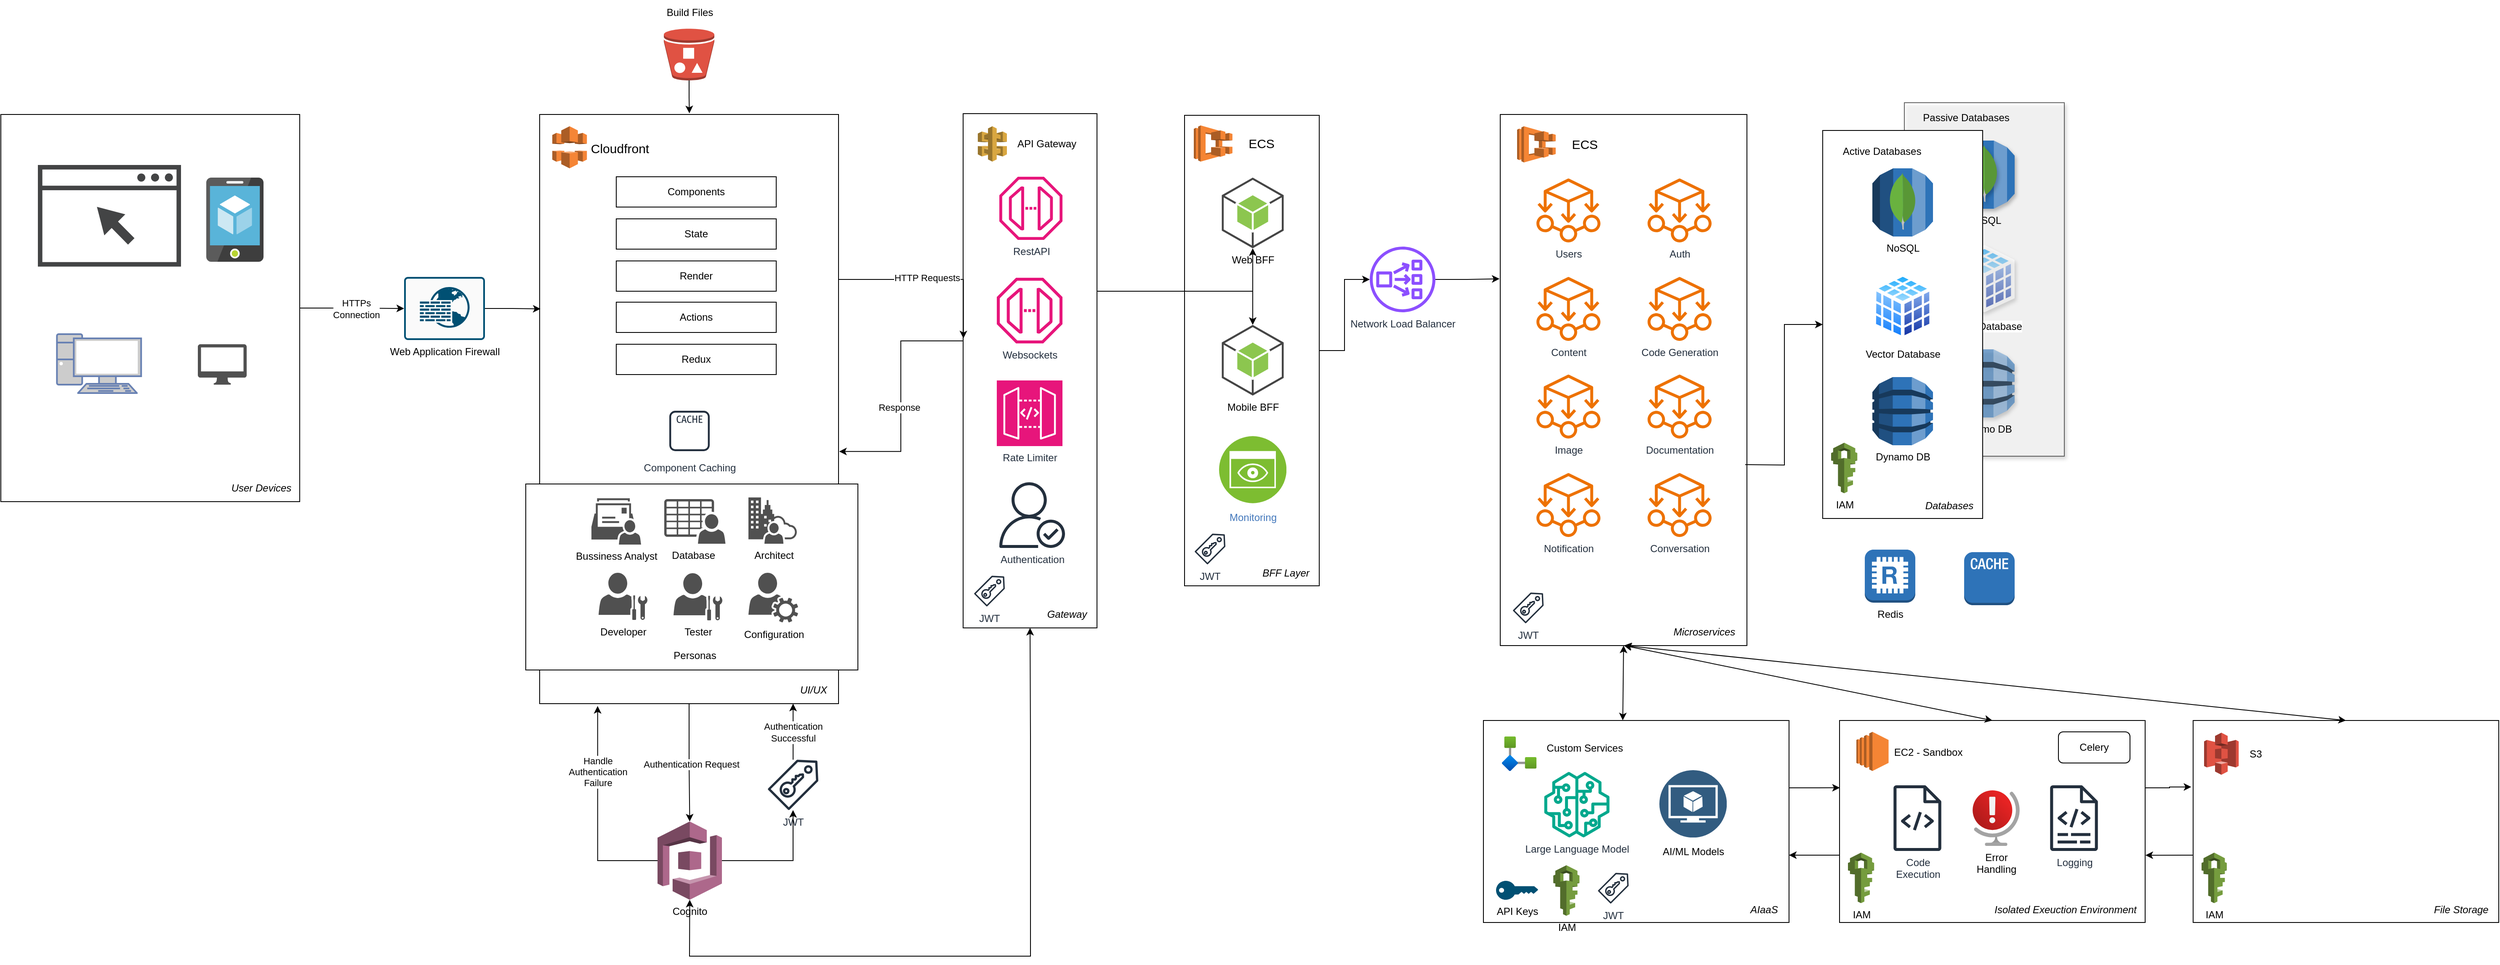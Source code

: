 <mxfile version="24.7.8">
  <diagram name="Page-1" id="gGFVpbLSIsGEdfFBn-lv">
    <mxGraphModel dx="3749" dy="2211" grid="1" gridSize="10" guides="1" tooltips="1" connect="1" arrows="1" fold="1" page="1" pageScale="1" pageWidth="850" pageHeight="1100" math="0" shadow="0">
      <root>
        <mxCell id="0" />
        <mxCell id="1" parent="0" />
        <mxCell id="NHpUfAzNajNmZHurvh5s-98" value="" style="rounded=0;whiteSpace=wrap;html=1;container=0;" vertex="1" parent="1">
          <mxGeometry x="-904" width="355" height="460" as="geometry" />
        </mxCell>
        <mxCell id="p12Jo6eWq1fh49Yvfcqz-137" value="" style="rounded=0;whiteSpace=wrap;html=1;container=0;" parent="1" vertex="1">
          <mxGeometry x="-264" width="355" height="700" as="geometry" />
        </mxCell>
        <mxCell id="NHpUfAzNajNmZHurvh5s-81" value="" style="rounded=0;whiteSpace=wrap;html=1;" vertex="1" parent="1">
          <mxGeometry x="857" y="720" width="363" height="240" as="geometry" />
        </mxCell>
        <mxCell id="NHpUfAzNajNmZHurvh5s-52" value="" style="rounded=0;whiteSpace=wrap;html=1;" vertex="1" parent="1">
          <mxGeometry x="877" width="293" height="631" as="geometry" />
        </mxCell>
        <mxCell id="NHpUfAzNajNmZHurvh5s-73" value="" style="rounded=0;whiteSpace=wrap;html=1;opacity=60;shadow=1;" vertex="1" parent="1">
          <mxGeometry x="1357" y="-14" width="190" height="420" as="geometry" />
        </mxCell>
        <mxCell id="NHpUfAzNajNmZHurvh5s-74" value="Dynamo DB" style="outlineConnect=0;dashed=0;verticalLabelPosition=bottom;verticalAlign=top;align=center;html=1;shape=mxgraph.aws3.dynamo_db;fillColor=#2E73B8;gradientColor=none;opacity=60;shadow=1;" vertex="1" parent="1">
          <mxGeometry x="1416" y="279" width="72" height="81" as="geometry" />
        </mxCell>
        <mxCell id="NHpUfAzNajNmZHurvh5s-75" value="Vector Database" style="image;aspect=fixed;perimeter=ellipsePerimeter;html=1;align=center;shadow=1;dashed=0;spacingTop=3;image=img/lib/active_directory/database_cube.svg;opacity=60;" vertex="1" parent="1">
          <mxGeometry x="1416" y="155" width="72" height="80" as="geometry" />
        </mxCell>
        <mxCell id="NHpUfAzNajNmZHurvh5s-76" value="" style="group;opacity=60;shadow=1;" vertex="1" connectable="0" parent="1">
          <mxGeometry x="1416" y="31" width="72" height="81" as="geometry" />
        </mxCell>
        <mxCell id="NHpUfAzNajNmZHurvh5s-77" value="NoSQL" style="outlineConnect=0;dashed=0;verticalLabelPosition=bottom;verticalAlign=top;align=center;html=1;shape=mxgraph.aws3.rds;fillColor=#2E73B8;gradientColor=none;shadow=1;" vertex="1" parent="NHpUfAzNajNmZHurvh5s-76">
          <mxGeometry width="72" height="81" as="geometry" />
        </mxCell>
        <mxCell id="NHpUfAzNajNmZHurvh5s-78" value="" style="dashed=0;outlineConnect=0;html=1;align=center;labelPosition=center;verticalLabelPosition=bottom;verticalAlign=top;shape=mxgraph.weblogos.mongodb;shadow=1;" vertex="1" parent="NHpUfAzNajNmZHurvh5s-76">
          <mxGeometry x="19.75" y="5" width="32.5" height="68" as="geometry" />
        </mxCell>
        <mxCell id="NHpUfAzNajNmZHurvh5s-45" style="edgeStyle=orthogonalEdgeStyle;rounded=0;orthogonalLoop=1;jettySize=auto;html=1;" edge="1" parent="1" source="8ITqKgIltGuzllzl_BjD-4" target="p12Jo6eWq1fh49Yvfcqz-121">
          <mxGeometry relative="1" as="geometry" />
        </mxCell>
        <mxCell id="8ITqKgIltGuzllzl_BjD-4" value="" style="rounded=0;whiteSpace=wrap;html=1;" parent="1" vertex="1">
          <mxGeometry x="502" y="1" width="160" height="559" as="geometry" />
        </mxCell>
        <mxCell id="8ITqKgIltGuzllzl_BjD-5" value="&lt;font style=&quot;font-size: 12px;&quot;&gt;Web BFF&lt;/font&gt;" style="outlineConnect=0;dashed=0;verticalLabelPosition=bottom;verticalAlign=top;align=center;html=1;shape=mxgraph.aws3.android;fillColor=#8CC64F;gradientColor=none;" parent="1" vertex="1">
          <mxGeometry x="546.25" y="75" width="73.5" height="84" as="geometry" />
        </mxCell>
        <mxCell id="8ITqKgIltGuzllzl_BjD-6" value="&lt;font style=&quot;font-size: 12px;&quot;&gt;Mobile BFF&lt;/font&gt;" style="outlineConnect=0;dashed=0;verticalLabelPosition=bottom;verticalAlign=top;align=center;html=1;shape=mxgraph.aws3.android;fillColor=#8CC64F;gradientColor=none;" parent="1" vertex="1">
          <mxGeometry x="546.25" y="250" width="73.5" height="84" as="geometry" />
        </mxCell>
        <mxCell id="p12Jo6eWq1fh49Yvfcqz-7" value="" style="rounded=0;whiteSpace=wrap;html=1;" parent="1" vertex="1">
          <mxGeometry x="1260" y="19" width="190" height="461" as="geometry" />
        </mxCell>
        <mxCell id="p12Jo6eWq1fh49Yvfcqz-121" value="&lt;font style=&quot;font-size: 12px;&quot;&gt;Network Load Balancer&lt;/font&gt;" style="sketch=0;outlineConnect=0;fontColor=#232F3E;gradientColor=none;fillColor=#8C4FFF;strokeColor=none;dashed=0;verticalLabelPosition=bottom;verticalAlign=top;align=center;html=1;fontSize=12;fontStyle=0;aspect=fixed;pointerEvents=1;shape=mxgraph.aws4.network_load_balancer;" parent="1" vertex="1">
          <mxGeometry x="722" y="157" width="78" height="78" as="geometry" />
        </mxCell>
        <mxCell id="p12Jo6eWq1fh49Yvfcqz-115" value="" style="rounded=0;whiteSpace=wrap;html=1;container=0;" parent="1" vertex="1">
          <mxGeometry x="239" y="-1" width="159" height="611" as="geometry" />
        </mxCell>
        <mxCell id="p12Jo6eWq1fh49Yvfcqz-117" value="&lt;font style=&quot;font-size: 12px;&quot;&gt;RestAPI&lt;/font&gt;" style="sketch=0;outlineConnect=0;fontColor=#232F3E;gradientColor=none;fillColor=#E7157B;strokeColor=none;dashed=0;verticalLabelPosition=bottom;verticalAlign=top;align=center;html=1;fontSize=12;fontStyle=0;aspect=fixed;pointerEvents=1;shape=mxgraph.aws4.endpoint;container=0;" parent="1" vertex="1">
          <mxGeometry x="282" y="74" width="75" height="75" as="geometry" />
        </mxCell>
        <mxCell id="p12Jo6eWq1fh49Yvfcqz-118" value="&lt;font style=&quot;font-size: 12px;&quot;&gt;Websockets&lt;/font&gt;" style="sketch=0;outlineConnect=0;fontColor=#232F3E;gradientColor=none;fillColor=#E7157B;strokeColor=none;dashed=0;verticalLabelPosition=bottom;verticalAlign=top;align=center;html=1;fontSize=12;fontStyle=0;aspect=fixed;pointerEvents=1;shape=mxgraph.aws4.endpoint;container=0;" parent="1" vertex="1">
          <mxGeometry x="279" y="194" width="78" height="78" as="geometry" />
        </mxCell>
        <mxCell id="p12Jo6eWq1fh49Yvfcqz-140" value="&lt;font style=&quot;font-size: 12px;&quot;&gt;Authentication&lt;/font&gt;" style="sketch=0;outlineConnect=0;fontColor=#232F3E;gradientColor=none;fillColor=#232F3D;strokeColor=none;dashed=0;verticalLabelPosition=bottom;verticalAlign=top;align=center;html=1;fontSize=12;fontStyle=0;aspect=fixed;pointerEvents=1;shape=mxgraph.aws4.authenticated_user;" parent="1" vertex="1">
          <mxGeometry x="282" y="437" width="78" height="78" as="geometry" />
        </mxCell>
        <mxCell id="p12Jo6eWq1fh49Yvfcqz-143" style="edgeStyle=orthogonalEdgeStyle;rounded=0;orthogonalLoop=1;jettySize=auto;html=1;entryX=0;entryY=0.5;entryDx=0;entryDy=0;" parent="1" target="p12Jo6eWq1fh49Yvfcqz-7" edge="1">
          <mxGeometry relative="1" as="geometry">
            <mxPoint x="1168" y="416" as="sourcePoint" />
          </mxGeometry>
        </mxCell>
        <mxCell id="p12Jo6eWq1fh49Yvfcqz-148" value="&lt;font style=&quot;font-size: 12px;&quot;&gt;JWT&lt;/font&gt;" style="sketch=0;outlineConnect=0;fontColor=#232F3E;gradientColor=none;fillColor=#232F3D;strokeColor=none;dashed=0;verticalLabelPosition=bottom;verticalAlign=top;align=center;html=1;fontSize=12;fontStyle=0;aspect=fixed;pointerEvents=1;shape=mxgraph.aws4.saml_token;" parent="1" vertex="1">
          <mxGeometry x="7" y="766.5" width="60" height="60" as="geometry" />
        </mxCell>
        <mxCell id="p12Jo6eWq1fh49Yvfcqz-149" value="&lt;font style=&quot;font-size: 12px;&quot;&gt;Redis&lt;/font&gt;" style="outlineConnect=0;dashed=0;verticalLabelPosition=bottom;verticalAlign=top;align=center;html=1;shape=mxgraph.aws3.redis;fillColor=#2E73B8;gradientColor=none;" parent="1" vertex="1">
          <mxGeometry x="1310" y="517" width="60" height="63" as="geometry" />
        </mxCell>
        <mxCell id="NHpUfAzNajNmZHurvh5s-5" style="edgeStyle=orthogonalEdgeStyle;rounded=0;orthogonalLoop=1;jettySize=auto;html=1;" edge="1" parent="1" source="NHpUfAzNajNmZHurvh5s-2" target="p12Jo6eWq1fh49Yvfcqz-148">
          <mxGeometry relative="1" as="geometry" />
        </mxCell>
        <mxCell id="NHpUfAzNajNmZHurvh5s-2" value="&lt;font style=&quot;font-size: 12px;&quot;&gt;Cognito&lt;/font&gt;" style="outlineConnect=0;dashed=0;verticalLabelPosition=bottom;verticalAlign=top;align=center;html=1;shape=mxgraph.aws3.cognito;fillColor=#AD688B;gradientColor=none;" vertex="1" parent="1">
          <mxGeometry x="-124" y="840" width="76.5" height="93" as="geometry" />
        </mxCell>
        <mxCell id="NHpUfAzNajNmZHurvh5s-3" style="edgeStyle=orthogonalEdgeStyle;rounded=0;orthogonalLoop=1;jettySize=auto;html=1;" edge="1" parent="1" source="p12Jo6eWq1fh49Yvfcqz-137" target="NHpUfAzNajNmZHurvh5s-2">
          <mxGeometry relative="1" as="geometry" />
        </mxCell>
        <mxCell id="NHpUfAzNajNmZHurvh5s-4" value="Authentication Request" style="edgeLabel;html=1;align=center;verticalAlign=middle;resizable=0;points=[];" vertex="1" connectable="0" parent="NHpUfAzNajNmZHurvh5s-3">
          <mxGeometry x="0.021" y="1" relative="1" as="geometry">
            <mxPoint as="offset" />
          </mxGeometry>
        </mxCell>
        <mxCell id="NHpUfAzNajNmZHurvh5s-6" style="edgeStyle=orthogonalEdgeStyle;rounded=0;orthogonalLoop=1;jettySize=auto;html=1;entryX=0.848;entryY=1;entryDx=0;entryDy=0;entryPerimeter=0;" edge="1" parent="1" source="p12Jo6eWq1fh49Yvfcqz-148" target="p12Jo6eWq1fh49Yvfcqz-137">
          <mxGeometry relative="1" as="geometry" />
        </mxCell>
        <mxCell id="NHpUfAzNajNmZHurvh5s-13" value="Authentication&lt;div&gt;Successful&lt;/div&gt;" style="edgeLabel;html=1;align=center;verticalAlign=middle;resizable=0;points=[];" vertex="1" connectable="0" parent="NHpUfAzNajNmZHurvh5s-6">
          <mxGeometry x="0.15" relative="1" as="geometry">
            <mxPoint y="6" as="offset" />
          </mxGeometry>
        </mxCell>
        <mxCell id="NHpUfAzNajNmZHurvh5s-9" style="edgeStyle=orthogonalEdgeStyle;rounded=0;orthogonalLoop=1;jettySize=auto;html=1;entryX=0.194;entryY=1.004;entryDx=0;entryDy=0;entryPerimeter=0;exitX=0;exitY=0.5;exitDx=0;exitDy=0;exitPerimeter=0;" edge="1" parent="1" source="NHpUfAzNajNmZHurvh5s-2" target="p12Jo6eWq1fh49Yvfcqz-137">
          <mxGeometry relative="1" as="geometry" />
        </mxCell>
        <mxCell id="NHpUfAzNajNmZHurvh5s-11" value="Handle&lt;div&gt;Authentication&lt;/div&gt;&lt;div&gt;Failure&lt;/div&gt;" style="edgeLabel;html=1;align=center;verticalAlign=middle;resizable=0;points=[];" vertex="1" connectable="0" parent="NHpUfAzNajNmZHurvh5s-9">
          <mxGeometry x="0.39" relative="1" as="geometry">
            <mxPoint as="offset" />
          </mxGeometry>
        </mxCell>
        <mxCell id="NHpUfAzNajNmZHurvh5s-15" value="" style="outlineConnect=0;dashed=0;verticalLabelPosition=bottom;verticalAlign=top;align=center;html=1;shape=mxgraph.aws3.api_gateway;fillColor=#D9A741;gradientColor=none;" vertex="1" parent="1">
          <mxGeometry x="256.45" y="14" width="34.55" height="42" as="geometry" />
        </mxCell>
        <mxCell id="NHpUfAzNajNmZHurvh5s-16" value="&lt;font style=&quot;font-size: 12px;&quot;&gt;API Gateway&lt;/font&gt;" style="text;html=1;align=center;verticalAlign=middle;resizable=0;points=[];autosize=1;strokeColor=none;fillColor=none;" vertex="1" parent="1">
          <mxGeometry x="293" y="20" width="90" height="30" as="geometry" />
        </mxCell>
        <mxCell id="NHpUfAzNajNmZHurvh5s-18" value="&lt;font style=&quot;font-size: 15px;&quot;&gt;Cloudfront&lt;/font&gt;" style="text;html=1;align=center;verticalAlign=middle;resizable=0;points=[];autosize=1;strokeColor=none;fillColor=none;container=0;" vertex="1" parent="1">
          <mxGeometry x="-214" y="25" width="90" height="30" as="geometry" />
        </mxCell>
        <mxCell id="NHpUfAzNajNmZHurvh5s-28" value="" style="endArrow=classic;startArrow=classic;html=1;rounded=0;entryX=0.5;entryY=1;entryDx=0;entryDy=0;exitX=0.5;exitY=1;exitDx=0;exitDy=0;exitPerimeter=0;" edge="1" parent="1" source="NHpUfAzNajNmZHurvh5s-2" target="p12Jo6eWq1fh49Yvfcqz-115">
          <mxGeometry width="50" height="50" relative="1" as="geometry">
            <mxPoint x="290" y="630" as="sourcePoint" />
            <mxPoint x="340" y="580" as="targetPoint" />
            <Array as="points">
              <mxPoint x="-86" y="1000" />
              <mxPoint x="150" y="1000" />
              <mxPoint x="319" y="1000" />
              <mxPoint x="319" y="740" />
            </Array>
          </mxGeometry>
        </mxCell>
        <mxCell id="NHpUfAzNajNmZHurvh5s-29" value="" style="outlineConnect=0;dashed=0;verticalLabelPosition=bottom;verticalAlign=top;align=center;html=1;shape=mxgraph.aws3.ecs;fillColor=#F58534;gradientColor=none;" vertex="1" parent="1">
          <mxGeometry x="513" y="13" width="45.87" height="43" as="geometry" />
        </mxCell>
        <mxCell id="NHpUfAzNajNmZHurvh5s-30" value="&lt;font style=&quot;font-size: 15px;&quot;&gt;ECS&lt;/font&gt;" style="text;html=1;align=center;verticalAlign=middle;resizable=0;points=[];autosize=1;strokeColor=none;fillColor=none;" vertex="1" parent="1">
          <mxGeometry x="568" y="19" width="50" height="30" as="geometry" />
        </mxCell>
        <mxCell id="NHpUfAzNajNmZHurvh5s-31" value="" style="outlineConnect=0;dashed=0;verticalLabelPosition=bottom;verticalAlign=top;align=center;html=1;shape=mxgraph.aws3.ecs;fillColor=#F58534;gradientColor=none;" vertex="1" parent="1">
          <mxGeometry x="897" y="14" width="45.87" height="43" as="geometry" />
        </mxCell>
        <mxCell id="NHpUfAzNajNmZHurvh5s-32" value="&lt;font style=&quot;font-size: 15px;&quot;&gt;ECS&lt;/font&gt;" style="text;html=1;align=center;verticalAlign=middle;resizable=0;points=[];autosize=1;strokeColor=none;fillColor=none;" vertex="1" parent="1">
          <mxGeometry x="952" y="20" width="50" height="30" as="geometry" />
        </mxCell>
        <mxCell id="NHpUfAzNajNmZHurvh5s-34" style="edgeStyle=orthogonalEdgeStyle;rounded=0;orthogonalLoop=1;jettySize=auto;html=1;entryX=0.002;entryY=0.437;entryDx=0;entryDy=0;entryPerimeter=0;" edge="1" parent="1" source="p12Jo6eWq1fh49Yvfcqz-137" target="p12Jo6eWq1fh49Yvfcqz-115">
          <mxGeometry relative="1" as="geometry">
            <Array as="points">
              <mxPoint x="160" y="196" />
              <mxPoint x="160" y="196" />
            </Array>
          </mxGeometry>
        </mxCell>
        <mxCell id="NHpUfAzNajNmZHurvh5s-35" value="HTTP Requests" style="edgeLabel;html=1;align=center;verticalAlign=middle;resizable=0;points=[];" vertex="1" connectable="0" parent="NHpUfAzNajNmZHurvh5s-34">
          <mxGeometry x="-0.041" y="2" relative="1" as="geometry">
            <mxPoint as="offset" />
          </mxGeometry>
        </mxCell>
        <mxCell id="NHpUfAzNajNmZHurvh5s-37" style="edgeStyle=orthogonalEdgeStyle;rounded=0;orthogonalLoop=1;jettySize=auto;html=1;entryX=1.002;entryY=0.572;entryDx=0;entryDy=0;entryPerimeter=0;" edge="1" parent="1" source="p12Jo6eWq1fh49Yvfcqz-115" target="p12Jo6eWq1fh49Yvfcqz-137">
          <mxGeometry relative="1" as="geometry">
            <Array as="points">
              <mxPoint x="165" y="269" />
            </Array>
          </mxGeometry>
        </mxCell>
        <mxCell id="NHpUfAzNajNmZHurvh5s-38" value="Response" style="edgeLabel;html=1;align=center;verticalAlign=middle;resizable=0;points=[];" vertex="1" connectable="0" parent="NHpUfAzNajNmZHurvh5s-37">
          <mxGeometry x="0.099" y="-2" relative="1" as="geometry">
            <mxPoint as="offset" />
          </mxGeometry>
        </mxCell>
        <mxCell id="NHpUfAzNajNmZHurvh5s-40" style="edgeStyle=orthogonalEdgeStyle;rounded=0;orthogonalLoop=1;jettySize=auto;html=1;entryX=0.5;entryY=1;entryDx=0;entryDy=0;entryPerimeter=0;" edge="1" parent="1" source="p12Jo6eWq1fh49Yvfcqz-115" target="8ITqKgIltGuzllzl_BjD-5">
          <mxGeometry relative="1" as="geometry">
            <Array as="points">
              <mxPoint x="583" y="210" />
            </Array>
          </mxGeometry>
        </mxCell>
        <mxCell id="NHpUfAzNajNmZHurvh5s-41" style="edgeStyle=orthogonalEdgeStyle;rounded=0;orthogonalLoop=1;jettySize=auto;html=1;entryX=0.5;entryY=0;entryDx=0;entryDy=0;entryPerimeter=0;" edge="1" parent="1" source="p12Jo6eWq1fh49Yvfcqz-115" target="8ITqKgIltGuzllzl_BjD-6">
          <mxGeometry relative="1" as="geometry">
            <Array as="points">
              <mxPoint x="583" y="210" />
            </Array>
          </mxGeometry>
        </mxCell>
        <mxCell id="NHpUfAzNajNmZHurvh5s-44" style="edgeStyle=orthogonalEdgeStyle;rounded=0;orthogonalLoop=1;jettySize=auto;html=1;entryX=-0.003;entryY=0.234;entryDx=0;entryDy=0;entryPerimeter=0;" edge="1" parent="1" source="p12Jo6eWq1fh49Yvfcqz-121">
          <mxGeometry relative="1" as="geometry">
            <mxPoint x="876.127" y="195.22" as="targetPoint" />
          </mxGeometry>
        </mxCell>
        <mxCell id="NHpUfAzNajNmZHurvh5s-46" value="&lt;font style=&quot;font-size: 12px;&quot;&gt;JWT&lt;/font&gt;" style="sketch=0;outlineConnect=0;fontColor=#232F3E;gradientColor=none;fillColor=#232F3D;strokeColor=none;dashed=0;verticalLabelPosition=bottom;verticalAlign=top;align=center;html=1;fontSize=12;fontStyle=0;aspect=fixed;pointerEvents=1;shape=mxgraph.aws4.saml_token;" vertex="1" parent="1">
          <mxGeometry x="514" y="498" width="36.5" height="36.5" as="geometry" />
        </mxCell>
        <mxCell id="NHpUfAzNajNmZHurvh5s-47" value="&lt;font style=&quot;font-size: 12px;&quot;&gt;JWT&lt;/font&gt;" style="sketch=0;outlineConnect=0;fontColor=#232F3E;gradientColor=none;fillColor=#232F3D;strokeColor=none;dashed=0;verticalLabelPosition=bottom;verticalAlign=top;align=center;html=1;fontSize=12;fontStyle=0;aspect=fixed;pointerEvents=1;shape=mxgraph.aws4.saml_token;" vertex="1" parent="1">
          <mxGeometry x="892" y="568" width="36.5" height="36.5" as="geometry" />
        </mxCell>
        <mxCell id="NHpUfAzNajNmZHurvh5s-57" value="Dynamo DB" style="outlineConnect=0;dashed=0;verticalLabelPosition=bottom;verticalAlign=top;align=center;html=1;shape=mxgraph.aws3.dynamo_db;fillColor=#2E73B8;gradientColor=none;" vertex="1" parent="1">
          <mxGeometry x="1319" y="312" width="72" height="81" as="geometry" />
        </mxCell>
        <mxCell id="NHpUfAzNajNmZHurvh5s-59" value="Vector Database" style="image;aspect=fixed;perimeter=ellipsePerimeter;html=1;align=center;shadow=0;dashed=0;spacingTop=3;image=img/lib/active_directory/database_cube.svg;" vertex="1" parent="1">
          <mxGeometry x="1319" y="188" width="72" height="80" as="geometry" />
        </mxCell>
        <mxCell id="NHpUfAzNajNmZHurvh5s-64" value="" style="group" vertex="1" connectable="0" parent="1">
          <mxGeometry x="1319" y="64" width="72" height="81" as="geometry" />
        </mxCell>
        <mxCell id="NHpUfAzNajNmZHurvh5s-55" value="NoSQL" style="outlineConnect=0;dashed=0;verticalLabelPosition=bottom;verticalAlign=top;align=center;html=1;shape=mxgraph.aws3.rds;fillColor=#2E73B8;gradientColor=none;" vertex="1" parent="NHpUfAzNajNmZHurvh5s-64">
          <mxGeometry width="72" height="81" as="geometry" />
        </mxCell>
        <mxCell id="NHpUfAzNajNmZHurvh5s-63" value="" style="dashed=0;outlineConnect=0;html=1;align=center;labelPosition=center;verticalLabelPosition=bottom;verticalAlign=top;shape=mxgraph.weblogos.mongodb" vertex="1" parent="NHpUfAzNajNmZHurvh5s-64">
          <mxGeometry x="19.75" y="5" width="32.5" height="68" as="geometry" />
        </mxCell>
        <mxCell id="NHpUfAzNajNmZHurvh5s-79" value="Active Databases" style="text;html=1;align=center;verticalAlign=middle;resizable=0;points=[];autosize=1;strokeColor=none;fillColor=none;" vertex="1" parent="1">
          <mxGeometry x="1270" y="29" width="120" height="30" as="geometry" />
        </mxCell>
        <mxCell id="NHpUfAzNajNmZHurvh5s-80" value="Passive Databases" style="text;html=1;align=center;verticalAlign=middle;resizable=0;points=[];autosize=1;strokeColor=none;fillColor=none;" vertex="1" parent="1">
          <mxGeometry x="1365" y="-11" width="130" height="30" as="geometry" />
        </mxCell>
        <mxCell id="p12Jo6eWq1fh49Yvfcqz-145" value="&lt;font style=&quot;font-size: 12px;&quot;&gt;Large Language Model&lt;/font&gt;" style="sketch=0;outlineConnect=0;fontColor=#232F3E;gradientColor=none;fillColor=#01A88D;strokeColor=none;dashed=0;verticalLabelPosition=bottom;verticalAlign=top;align=center;html=1;fontSize=12;fontStyle=0;aspect=fixed;pointerEvents=1;shape=mxgraph.aws4.sagemaker_model;" parent="1" vertex="1">
          <mxGeometry x="929" y="781" width="78" height="78" as="geometry" />
        </mxCell>
        <mxCell id="p12Jo6eWq1fh49Yvfcqz-86" value="&lt;font style=&quot;font-size: 12px;&quot;&gt;Users&lt;/font&gt;" style="sketch=0;outlineConnect=0;fontColor=#232F3E;gradientColor=none;fillColor=#ED7100;strokeColor=none;dashed=0;verticalLabelPosition=bottom;verticalAlign=top;align=center;html=1;fontSize=12;fontStyle=0;aspect=fixed;pointerEvents=1;shape=mxgraph.aws4.ec2_aws_microservice_extractor_for_net;flipH=1;" parent="1" vertex="1">
          <mxGeometry x="920" y="76" width="76" height="76" as="geometry" />
        </mxCell>
        <mxCell id="p12Jo6eWq1fh49Yvfcqz-88" value="&lt;font style=&quot;font-size: 12px;&quot;&gt;Auth&lt;/font&gt;" style="sketch=0;outlineConnect=0;fontColor=#232F3E;gradientColor=none;fillColor=#ED7100;strokeColor=none;dashed=0;verticalLabelPosition=bottom;verticalAlign=top;align=center;html=1;fontSize=12;fontStyle=0;aspect=fixed;pointerEvents=1;shape=mxgraph.aws4.ec2_aws_microservice_extractor_for_net;flipH=1;" parent="1" vertex="1">
          <mxGeometry x="1052" y="76" width="76" height="76" as="geometry" />
        </mxCell>
        <mxCell id="p12Jo6eWq1fh49Yvfcqz-92" value="&lt;font style=&quot;font-size: 12px;&quot;&gt;Content&lt;/font&gt;" style="sketch=0;outlineConnect=0;fontColor=#232F3E;gradientColor=none;fillColor=#ED7100;strokeColor=none;dashed=0;verticalLabelPosition=bottom;verticalAlign=top;align=center;html=1;fontSize=12;fontStyle=0;aspect=fixed;pointerEvents=1;shape=mxgraph.aws4.ec2_aws_microservice_extractor_for_net;flipH=1;" parent="1" vertex="1">
          <mxGeometry x="920" y="193" width="76" height="76" as="geometry" />
        </mxCell>
        <mxCell id="p12Jo6eWq1fh49Yvfcqz-94" value="&lt;font style=&quot;font-size: 12px;&quot;&gt;Code Generation&lt;/font&gt;" style="sketch=0;outlineConnect=0;fontColor=#232F3E;gradientColor=none;fillColor=#ED7100;strokeColor=none;dashed=0;verticalLabelPosition=bottom;verticalAlign=top;align=center;html=1;fontSize=12;fontStyle=0;aspect=fixed;pointerEvents=1;shape=mxgraph.aws4.ec2_aws_microservice_extractor_for_net;flipH=1;" parent="1" vertex="1">
          <mxGeometry x="1052" y="193" width="76" height="76" as="geometry" />
        </mxCell>
        <mxCell id="p12Jo6eWq1fh49Yvfcqz-98" value="&lt;font style=&quot;font-size: 12px;&quot;&gt;Documentation&lt;/font&gt;" style="sketch=0;outlineConnect=0;fontColor=#232F3E;gradientColor=none;fillColor=#ED7100;strokeColor=none;dashed=0;verticalLabelPosition=bottom;verticalAlign=top;align=center;html=1;fontSize=12;fontStyle=0;aspect=fixed;pointerEvents=1;shape=mxgraph.aws4.ec2_aws_microservice_extractor_for_net;flipH=1;" parent="1" vertex="1">
          <mxGeometry x="1052" y="309" width="76" height="76" as="geometry" />
        </mxCell>
        <mxCell id="p12Jo6eWq1fh49Yvfcqz-96" value="&lt;font style=&quot;font-size: 12px;&quot;&gt;Image&lt;/font&gt;" style="sketch=0;outlineConnect=0;fontColor=#232F3E;gradientColor=none;fillColor=#ED7100;strokeColor=none;dashed=0;verticalLabelPosition=bottom;verticalAlign=top;align=center;html=1;fontSize=12;fontStyle=0;aspect=fixed;pointerEvents=1;shape=mxgraph.aws4.ec2_aws_microservice_extractor_for_net;flipH=1;" parent="1" vertex="1">
          <mxGeometry x="920" y="309" width="76" height="76" as="geometry" />
        </mxCell>
        <mxCell id="p12Jo6eWq1fh49Yvfcqz-106" value="&lt;font style=&quot;font-size: 12px;&quot;&gt;Notification&lt;/font&gt;" style="sketch=0;outlineConnect=0;fontColor=#232F3E;gradientColor=none;fillColor=#ED7100;strokeColor=none;dashed=0;verticalLabelPosition=bottom;verticalAlign=top;align=center;html=1;fontSize=12;fontStyle=0;aspect=fixed;pointerEvents=1;shape=mxgraph.aws4.ec2_aws_microservice_extractor_for_net;flipH=1;" parent="1" vertex="1">
          <mxGeometry x="920" y="426" width="76" height="76" as="geometry" />
        </mxCell>
        <mxCell id="p12Jo6eWq1fh49Yvfcqz-102" value="&lt;font style=&quot;font-size: 12px;&quot;&gt;Conversation&lt;/font&gt;" style="sketch=0;outlineConnect=0;fontColor=#232F3E;gradientColor=none;fillColor=#ED7100;strokeColor=none;dashed=0;verticalLabelPosition=bottom;verticalAlign=top;align=center;html=1;fontSize=12;fontStyle=0;aspect=fixed;pointerEvents=1;shape=mxgraph.aws4.ec2_aws_microservice_extractor_for_net;flipH=1;" parent="1" vertex="1">
          <mxGeometry x="1052" y="426" width="76" height="76" as="geometry" />
        </mxCell>
        <mxCell id="NHpUfAzNajNmZHurvh5s-83" value="&lt;font color=&quot;#000000&quot;&gt;AI/ML Models&lt;/font&gt;" style="image;aspect=fixed;perimeter=ellipsePerimeter;html=1;align=center;shadow=0;dashed=0;fontColor=#4277BB;labelBackgroundColor=default;fontSize=12;spacingTop=3;image=img/lib/ibm/data/model.svg;" vertex="1" parent="1">
          <mxGeometry x="1066" y="779" width="80" height="80" as="geometry" />
        </mxCell>
        <mxCell id="NHpUfAzNajNmZHurvh5s-84" value="" style="image;aspect=fixed;html=1;points=[];align=center;fontSize=12;image=img/lib/azure2/integration/Logic_Apps_Custom_Connector.svg;" vertex="1" parent="1">
          <mxGeometry x="879" y="739" width="41" height="41" as="geometry" />
        </mxCell>
        <mxCell id="NHpUfAzNajNmZHurvh5s-85" value="Custom Services" style="text;html=1;align=center;verticalAlign=middle;resizable=0;points=[];autosize=1;strokeColor=none;fillColor=none;" vertex="1" parent="1">
          <mxGeometry x="922" y="738" width="110" height="30" as="geometry" />
        </mxCell>
        <mxCell id="NHpUfAzNajNmZHurvh5s-88" value="" style="endArrow=classic;startArrow=classic;html=1;rounded=0;entryX=0.5;entryY=1;entryDx=0;entryDy=0;exitX=0.456;exitY=-0.001;exitDx=0;exitDy=0;exitPerimeter=0;" edge="1" parent="1" source="NHpUfAzNajNmZHurvh5s-81" target="NHpUfAzNajNmZHurvh5s-52">
          <mxGeometry width="50" height="50" relative="1" as="geometry">
            <mxPoint x="990" y="750" as="sourcePoint" />
            <mxPoint x="1040" y="700" as="targetPoint" />
          </mxGeometry>
        </mxCell>
        <mxCell id="8ITqKgIltGuzllzl_BjD-3" value="" style="image;sketch=0;aspect=fixed;html=1;points=[];align=center;fontSize=12;image=img/lib/mscae/App_Service_Mobile_App.svg;container=0;" parent="1" vertex="1">
          <mxGeometry x="-660" y="75" width="68" height="100" as="geometry" />
        </mxCell>
        <mxCell id="p12Jo6eWq1fh49Yvfcqz-129" value="" style="shape=image;html=1;verticalAlign=top;verticalLabelPosition=bottom;labelBackgroundColor=#ffffff;imageAspect=0;aspect=fixed;image=https://cdn1.iconfinder.com/data/icons/unicons-line-vol-5/24/react-128.png;container=0;" parent="1" vertex="1">
          <mxGeometry x="-243" y="151" width="59" height="59" as="geometry" />
        </mxCell>
        <mxCell id="p12Jo6eWq1fh49Yvfcqz-130" value="Components" style="rounded=0;whiteSpace=wrap;html=1;container=0;" parent="1" vertex="1">
          <mxGeometry x="-173" y="74" width="190" height="36" as="geometry" />
        </mxCell>
        <mxCell id="p12Jo6eWq1fh49Yvfcqz-131" value="State" style="rounded=0;whiteSpace=wrap;html=1;container=0;" parent="1" vertex="1">
          <mxGeometry x="-173" y="124" width="190" height="36" as="geometry" />
        </mxCell>
        <mxCell id="p12Jo6eWq1fh49Yvfcqz-132" value="Render" style="rounded=0;whiteSpace=wrap;html=1;container=0;" parent="1" vertex="1">
          <mxGeometry x="-173" y="174" width="190" height="36" as="geometry" />
        </mxCell>
        <mxCell id="p12Jo6eWq1fh49Yvfcqz-133" value="Actions" style="rounded=0;whiteSpace=wrap;html=1;container=0;" parent="1" vertex="1">
          <mxGeometry x="-173" y="223" width="190" height="36" as="geometry" />
        </mxCell>
        <mxCell id="p12Jo6eWq1fh49Yvfcqz-134" value="Redux" style="rounded=0;whiteSpace=wrap;html=1;container=0;" parent="1" vertex="1">
          <mxGeometry x="-173" y="273" width="190" height="36" as="geometry" />
        </mxCell>
        <mxCell id="NHpUfAzNajNmZHurvh5s-17" value="" style="outlineConnect=0;dashed=0;verticalLabelPosition=bottom;verticalAlign=top;align=center;html=1;shape=mxgraph.aws3.cloudfront;fillColor=#F58536;gradientColor=none;container=0;" vertex="1" parent="1">
          <mxGeometry x="-249" y="14" width="41.13" height="50" as="geometry" />
        </mxCell>
        <mxCell id="jDRazWFaXFvEp9EL-_du-8" value="" style="sketch=0;pointerEvents=1;shadow=0;dashed=0;html=1;strokeColor=none;fillColor=#434445;aspect=fixed;labelPosition=center;verticalLabelPosition=bottom;verticalAlign=top;align=center;outlineConnect=0;shape=mxgraph.vvd.web_browser;container=0;" parent="1" vertex="1">
          <mxGeometry x="-860" y="60" width="170" height="120.701" as="geometry" />
        </mxCell>
        <mxCell id="jDRazWFaXFvEp9EL-_du-9" value="" style="shape=image;verticalLabelPosition=bottom;labelBackgroundColor=default;verticalAlign=top;aspect=fixed;imageAspect=0;image=https://upload.wikimedia.org/wikipedia/commons/thumb/e/e1/Google_Chrome_icon_%28February_2022%29.svg/1200px-Google_Chrome_icon_%28February_2022%29.svg.png;container=0;" parent="1" vertex="1">
          <mxGeometry x="-837.369" y="108.75" width="37.719" height="37.719" as="geometry" />
        </mxCell>
        <mxCell id="NHpUfAzNajNmZHurvh5s-91" value="Web Application Firewall" style="sketch=0;points=[[0.015,0.015,0],[0.985,0.015,0],[0.985,0.985,0],[0.015,0.985,0],[0.25,0,0],[0.5,0,0],[0.75,0,0],[1,0.25,0],[1,0.5,0],[1,0.75,0],[0.75,1,0],[0.5,1,0],[0.25,1,0],[0,0.75,0],[0,0.5,0],[0,0.25,0]];verticalLabelPosition=bottom;html=1;verticalAlign=top;aspect=fixed;align=center;pointerEvents=1;shape=mxgraph.cisco19.rect;prIcon=web_application_firewall;fillColor=#FAFAFA;strokeColor=#005073;" vertex="1" parent="1">
          <mxGeometry x="-425" y="193" width="96" height="75" as="geometry" />
        </mxCell>
        <mxCell id="NHpUfAzNajNmZHurvh5s-96" style="edgeStyle=orthogonalEdgeStyle;rounded=0;orthogonalLoop=1;jettySize=auto;html=1;entryX=0.501;entryY=-0.002;entryDx=0;entryDy=0;entryPerimeter=0;" edge="1" parent="1" source="NHpUfAzNajNmZHurvh5s-92" target="p12Jo6eWq1fh49Yvfcqz-137">
          <mxGeometry relative="1" as="geometry" />
        </mxCell>
        <mxCell id="NHpUfAzNajNmZHurvh5s-97" value="Component Caching" style="sketch=0;outlineConnect=0;fontColor=#232F3E;gradientColor=none;strokeColor=#232F3E;fillColor=#ffffff;dashed=0;verticalLabelPosition=bottom;verticalAlign=top;align=center;html=1;fontSize=12;fontStyle=0;aspect=fixed;shape=mxgraph.aws4.resourceIcon;resIcon=mxgraph.aws4.cache_node;" vertex="1" parent="1">
          <mxGeometry x="-116" y="346" width="60" height="60" as="geometry" />
        </mxCell>
        <mxCell id="NHpUfAzNajNmZHurvh5s-99" value="" style="fontColor=#0066CC;verticalAlign=top;verticalLabelPosition=bottom;labelPosition=center;align=center;html=1;outlineConnect=0;fillColor=#CCCCCC;strokeColor=#6881B3;gradientColor=none;gradientDirection=north;strokeWidth=2;shape=mxgraph.networks.pc;" vertex="1" parent="1">
          <mxGeometry x="-837.37" y="261" width="100" height="70" as="geometry" />
        </mxCell>
        <mxCell id="NHpUfAzNajNmZHurvh5s-101" value="" style="sketch=0;pointerEvents=1;shadow=0;dashed=0;html=1;strokeColor=none;fillColor=#505050;labelPosition=center;verticalLabelPosition=bottom;verticalAlign=top;outlineConnect=0;align=center;shape=mxgraph.office.devices.mac_client;" vertex="1" parent="1">
          <mxGeometry x="-670" y="273" width="58" height="48" as="geometry" />
        </mxCell>
        <mxCell id="NHpUfAzNajNmZHurvh5s-104" value="Rate Limiter" style="sketch=0;points=[[0,0,0],[0.25,0,0],[0.5,0,0],[0.75,0,0],[1,0,0],[0,1,0],[0.25,1,0],[0.5,1,0],[0.75,1,0],[1,1,0],[0,0.25,0],[0,0.5,0],[0,0.75,0],[1,0.25,0],[1,0.5,0],[1,0.75,0]];outlineConnect=0;fontColor=#232F3E;fillColor=#E7157B;strokeColor=#ffffff;dashed=0;verticalLabelPosition=bottom;verticalAlign=top;align=center;html=1;fontSize=12;fontStyle=0;aspect=fixed;shape=mxgraph.aws4.resourceIcon;resIcon=mxgraph.aws4.api_gateway;" vertex="1" parent="1">
          <mxGeometry x="279" y="316" width="78" height="78" as="geometry" />
        </mxCell>
        <mxCell id="NHpUfAzNajNmZHurvh5s-106" value="Monitoring" style="image;aspect=fixed;perimeter=ellipsePerimeter;html=1;align=center;shadow=0;dashed=0;fontColor=#4277BB;labelBackgroundColor=default;fontSize=12;spacingTop=3;image=img/lib/ibm/infrastructure/monitoring.svg;" vertex="1" parent="1">
          <mxGeometry x="543" y="382" width="80" height="80" as="geometry" />
        </mxCell>
        <mxCell id="NHpUfAzNajNmZHurvh5s-107" value="" style="outlineConnect=0;dashed=0;verticalLabelPosition=bottom;verticalAlign=top;align=center;html=1;shape=mxgraph.aws3.cache_node;fillColor=#2E73B8;gradientColor=none;" vertex="1" parent="1">
          <mxGeometry x="1428" y="520" width="60" height="63" as="geometry" />
        </mxCell>
        <mxCell id="NHpUfAzNajNmZHurvh5s-108" value="" style="rounded=0;whiteSpace=wrap;html=1;" vertex="1" parent="1">
          <mxGeometry x="1700" y="720" width="363" height="240" as="geometry" />
        </mxCell>
        <mxCell id="NHpUfAzNajNmZHurvh5s-109" value="" style="outlineConnect=0;dashed=0;verticalLabelPosition=bottom;verticalAlign=top;align=center;html=1;shape=mxgraph.aws3.s3;fillColor=#E05243;gradientColor=none;" vertex="1" parent="1">
          <mxGeometry x="1713" y="734.5" width="41.13" height="50" as="geometry" />
        </mxCell>
        <mxCell id="NHpUfAzNajNmZHurvh5s-110" value="S3" style="text;html=1;align=center;verticalAlign=middle;resizable=0;points=[];autosize=1;strokeColor=none;fillColor=none;" vertex="1" parent="1">
          <mxGeometry x="1754" y="745" width="40" height="30" as="geometry" />
        </mxCell>
        <mxCell id="NHpUfAzNajNmZHurvh5s-112" value="" style="shape=image;html=1;verticalAlign=top;verticalLabelPosition=bottom;labelBackgroundColor=#ffffff;imageAspect=0;aspect=fixed;image=https://cdn0.iconfinder.com/data/icons/file-names-vol-2-4/512/24-128.png" vertex="1" parent="1">
          <mxGeometry x="1763" y="796" width="74" height="74" as="geometry" />
        </mxCell>
        <mxCell id="NHpUfAzNajNmZHurvh5s-116" value="" style="shape=image;html=1;verticalAlign=top;verticalLabelPosition=bottom;labelBackgroundColor=#ffffff;imageAspect=0;aspect=fixed;image=https://cdn2.iconfinder.com/data/icons/bitsies/128/Image-128.png" vertex="1" parent="1">
          <mxGeometry x="1850" y="807" width="63" height="63" as="geometry" />
        </mxCell>
        <mxCell id="NHpUfAzNajNmZHurvh5s-130" value="" style="rounded=0;whiteSpace=wrap;html=1;" vertex="1" parent="1">
          <mxGeometry x="-280.5" y="439" width="394.5" height="221" as="geometry" />
        </mxCell>
        <mxCell id="NHpUfAzNajNmZHurvh5s-120" value="Bussiness Analyst" style="sketch=0;pointerEvents=1;shadow=0;dashed=0;html=1;strokeColor=none;fillColor=#505050;labelPosition=center;verticalLabelPosition=bottom;verticalAlign=top;outlineConnect=0;align=center;shape=mxgraph.office.communications.user_mailbox;" vertex="1" parent="1">
          <mxGeometry x="-202.5" y="456" width="59" height="55" as="geometry" />
        </mxCell>
        <mxCell id="NHpUfAzNajNmZHurvh5s-124" value="Developer" style="sketch=0;pointerEvents=1;shadow=0;dashed=0;html=1;strokeColor=none;fillColor=#505050;labelPosition=center;verticalLabelPosition=bottom;verticalAlign=top;outlineConnect=0;align=center;shape=mxgraph.office.users.administrator;" vertex="1" parent="1">
          <mxGeometry x="-194" y="544.5" width="58" height="56" as="geometry" />
        </mxCell>
        <mxCell id="NHpUfAzNajNmZHurvh5s-119" value="Architect" style="sketch=0;pointerEvents=1;shadow=0;dashed=0;html=1;strokeColor=none;fillColor=#505050;labelPosition=center;verticalLabelPosition=bottom;verticalAlign=top;outlineConnect=0;align=center;shape=mxgraph.office.security.split_domain_user;" vertex="1" parent="1">
          <mxGeometry x="-16" y="455" width="59" height="55" as="geometry" />
        </mxCell>
        <mxCell id="NHpUfAzNajNmZHurvh5s-122" value="Database&amp;nbsp;" style="sketch=0;pointerEvents=1;shadow=0;dashed=0;html=1;strokeColor=none;fillColor=#505050;labelPosition=center;verticalLabelPosition=bottom;verticalAlign=top;outlineConnect=0;align=center;shape=mxgraph.office.users.csv_file;" vertex="1" parent="1">
          <mxGeometry x="-116" y="457" width="72.72" height="53" as="geometry" />
        </mxCell>
        <mxCell id="NHpUfAzNajNmZHurvh5s-126" value="Configuration" style="sketch=0;pointerEvents=1;shadow=0;dashed=0;html=1;strokeColor=none;fillColor=#505050;labelPosition=center;verticalLabelPosition=bottom;verticalAlign=top;outlineConnect=0;align=center;shape=mxgraph.office.services.user_services;" vertex="1" parent="1">
          <mxGeometry x="-16" y="544.5" width="59" height="59" as="geometry" />
        </mxCell>
        <mxCell id="NHpUfAzNajNmZHurvh5s-127" value="Tester" style="sketch=0;pointerEvents=1;shadow=0;dashed=0;html=1;strokeColor=none;fillColor=#505050;labelPosition=center;verticalLabelPosition=bottom;verticalAlign=top;outlineConnect=0;align=center;shape=mxgraph.office.users.administrator;" vertex="1" parent="1">
          <mxGeometry x="-105" y="545" width="58" height="56" as="geometry" />
        </mxCell>
        <mxCell id="NHpUfAzNajNmZHurvh5s-131" value="Personas" style="text;html=1;align=center;verticalAlign=middle;resizable=0;points=[];autosize=1;strokeColor=none;fillColor=none;" vertex="1" parent="1">
          <mxGeometry x="-115" y="628" width="70" height="30" as="geometry" />
        </mxCell>
        <mxCell id="NHpUfAzNajNmZHurvh5s-143" style="edgeStyle=orthogonalEdgeStyle;rounded=0;orthogonalLoop=1;jettySize=auto;html=1;" edge="1" parent="1" source="NHpUfAzNajNmZHurvh5s-132">
          <mxGeometry relative="1" as="geometry">
            <mxPoint x="1220" y="880" as="targetPoint" />
            <Array as="points">
              <mxPoint x="1260" y="880" />
              <mxPoint x="1260" y="880" />
            </Array>
          </mxGeometry>
        </mxCell>
        <mxCell id="NHpUfAzNajNmZHurvh5s-132" value="" style="rounded=0;whiteSpace=wrap;html=1;" vertex="1" parent="1">
          <mxGeometry x="1280" y="720" width="363" height="240" as="geometry" />
        </mxCell>
        <mxCell id="NHpUfAzNajNmZHurvh5s-134" value="" style="outlineConnect=0;dashed=0;verticalLabelPosition=bottom;verticalAlign=top;align=center;html=1;shape=mxgraph.aws3.ec2;fillColor=#F58534;gradientColor=none;" vertex="1" parent="1">
          <mxGeometry x="1300" y="733.5" width="38.25" height="46.5" as="geometry" />
        </mxCell>
        <mxCell id="NHpUfAzNajNmZHurvh5s-135" value="EC2 - Sandbox" style="text;html=1;align=center;verticalAlign=middle;resizable=0;points=[];autosize=1;strokeColor=none;fillColor=none;" vertex="1" parent="1">
          <mxGeometry x="1335" y="743" width="100" height="30" as="geometry" />
        </mxCell>
        <mxCell id="NHpUfAzNajNmZHurvh5s-136" value="Code&lt;div&gt;Execution&lt;/div&gt;" style="sketch=0;outlineConnect=0;fontColor=#232F3E;gradientColor=none;fillColor=#232F3D;strokeColor=none;dashed=0;verticalLabelPosition=bottom;verticalAlign=top;align=center;html=1;fontSize=12;fontStyle=0;aspect=fixed;pointerEvents=1;shape=mxgraph.aws4.source_code;" vertex="1" parent="1">
          <mxGeometry x="1344" y="797" width="57" height="78" as="geometry" />
        </mxCell>
        <mxCell id="NHpUfAzNajNmZHurvh5s-137" value="Error&lt;div&gt;Handling&lt;/div&gt;" style="image;aspect=fixed;html=1;points=[];align=center;fontSize=12;image=img/lib/azure2/general/Globe_Error.svg;" vertex="1" parent="1">
          <mxGeometry x="1438" y="803" width="56.0" height="66" as="geometry" />
        </mxCell>
        <mxCell id="NHpUfAzNajNmZHurvh5s-138" value="Logging" style="sketch=0;outlineConnect=0;fontColor=#232F3E;gradientColor=none;fillColor=#232F3D;strokeColor=none;dashed=0;verticalLabelPosition=bottom;verticalAlign=top;align=center;html=1;fontSize=12;fontStyle=0;aspect=fixed;pointerEvents=1;shape=mxgraph.aws4.logs;" vertex="1" parent="1">
          <mxGeometry x="1530" y="797" width="57" height="78" as="geometry" />
        </mxCell>
        <mxCell id="NHpUfAzNajNmZHurvh5s-139" value="&lt;i&gt;Isolated Exeuction Environment&lt;/i&gt;" style="text;html=1;align=center;verticalAlign=middle;resizable=0;points=[];autosize=1;strokeColor=none;fillColor=none;" vertex="1" parent="1">
          <mxGeometry x="1453" y="930" width="190" height="30" as="geometry" />
        </mxCell>
        <mxCell id="NHpUfAzNajNmZHurvh5s-140" value="" style="shape=image;html=1;verticalAlign=top;verticalLabelPosition=bottom;labelBackgroundColor=#ffffff;imageAspect=0;aspect=fixed;image=https://cdn3.iconfinder.com/data/icons/document-icons-2/30/647702-excel-128.png" vertex="1" parent="1">
          <mxGeometry x="1940" y="800" width="69" height="69" as="geometry" />
        </mxCell>
        <mxCell id="NHpUfAzNajNmZHurvh5s-142" style="edgeStyle=orthogonalEdgeStyle;rounded=0;orthogonalLoop=1;jettySize=auto;html=1;entryX=0.001;entryY=0.333;entryDx=0;entryDy=0;entryPerimeter=0;" edge="1" parent="1" source="NHpUfAzNajNmZHurvh5s-81" target="NHpUfAzNajNmZHurvh5s-132">
          <mxGeometry relative="1" as="geometry">
            <Array as="points">
              <mxPoint x="1240" y="800" />
              <mxPoint x="1240" y="800" />
            </Array>
          </mxGeometry>
        </mxCell>
        <mxCell id="NHpUfAzNajNmZHurvh5s-144" style="edgeStyle=orthogonalEdgeStyle;rounded=0;orthogonalLoop=1;jettySize=auto;html=1;entryX=-0.006;entryY=0.329;entryDx=0;entryDy=0;entryPerimeter=0;" edge="1" parent="1" source="NHpUfAzNajNmZHurvh5s-132" target="NHpUfAzNajNmZHurvh5s-108">
          <mxGeometry relative="1" as="geometry">
            <Array as="points">
              <mxPoint x="1672" y="800" />
            </Array>
          </mxGeometry>
        </mxCell>
        <mxCell id="NHpUfAzNajNmZHurvh5s-148" style="edgeStyle=orthogonalEdgeStyle;rounded=0;orthogonalLoop=1;jettySize=auto;html=1;entryX=1.001;entryY=0.667;entryDx=0;entryDy=0;entryPerimeter=0;" edge="1" parent="1" source="NHpUfAzNajNmZHurvh5s-108" target="NHpUfAzNajNmZHurvh5s-132">
          <mxGeometry relative="1" as="geometry">
            <Array as="points">
              <mxPoint x="1690" y="880" />
              <mxPoint x="1690" y="880" />
            </Array>
          </mxGeometry>
        </mxCell>
        <mxCell id="NHpUfAzNajNmZHurvh5s-149" value="IAM" style="outlineConnect=0;dashed=0;verticalLabelPosition=bottom;verticalAlign=top;align=center;html=1;shape=mxgraph.aws3.iam;fillColor=#759C3E;gradientColor=none;" vertex="1" parent="1">
          <mxGeometry x="1290" y="877" width="31.11" height="60" as="geometry" />
        </mxCell>
        <mxCell id="NHpUfAzNajNmZHurvh5s-150" value="IAM" style="outlineConnect=0;dashed=0;verticalLabelPosition=bottom;verticalAlign=top;align=center;html=1;shape=mxgraph.aws3.iam;fillColor=#759C3E;gradientColor=none;" vertex="1" parent="1">
          <mxGeometry x="1710" y="877" width="30" height="60" as="geometry" />
        </mxCell>
        <mxCell id="NHpUfAzNajNmZHurvh5s-151" value="IAM" style="outlineConnect=0;dashed=0;verticalLabelPosition=bottom;verticalAlign=top;align=center;html=1;shape=mxgraph.aws3.iam;fillColor=#759C3E;gradientColor=none;" vertex="1" parent="1">
          <mxGeometry x="1270" y="390" width="31.11" height="60" as="geometry" />
        </mxCell>
        <mxCell id="NHpUfAzNajNmZHurvh5s-152" value="API Keys" style="points=[[0,0.5,0],[0.24,0,0],[0.5,0.28,0],[0.995,0.475,0],[0.5,0.72,0],[0.24,1,0]];verticalLabelPosition=bottom;sketch=0;html=1;verticalAlign=top;aspect=fixed;align=center;pointerEvents=1;shape=mxgraph.cisco19.key;fillColor=#005073;strokeColor=none;" vertex="1" parent="1">
          <mxGeometry x="872" y="910.5" width="50" height="22.5" as="geometry" />
        </mxCell>
        <mxCell id="NHpUfAzNajNmZHurvh5s-153" value="IAM" style="outlineConnect=0;dashed=0;verticalLabelPosition=bottom;verticalAlign=top;align=center;html=1;shape=mxgraph.aws3.iam;fillColor=#759C3E;gradientColor=none;" vertex="1" parent="1">
          <mxGeometry x="940" y="892" width="31.11" height="60" as="geometry" />
        </mxCell>
        <mxCell id="NHpUfAzNajNmZHurvh5s-154" value="&lt;font style=&quot;font-size: 12px;&quot;&gt;JWT&lt;/font&gt;" style="sketch=0;outlineConnect=0;fontColor=#232F3E;gradientColor=none;fillColor=#232F3D;strokeColor=none;dashed=0;verticalLabelPosition=bottom;verticalAlign=top;align=center;html=1;fontSize=12;fontStyle=0;aspect=fixed;pointerEvents=1;shape=mxgraph.aws4.saml_token;" vertex="1" parent="1">
          <mxGeometry x="993" y="901" width="36.5" height="36.5" as="geometry" />
        </mxCell>
        <mxCell id="NHpUfAzNajNmZHurvh5s-155" value="&lt;font style=&quot;font-size: 12px;&quot;&gt;JWT&lt;/font&gt;" style="sketch=0;outlineConnect=0;fontColor=#232F3E;gradientColor=none;fillColor=#232F3D;strokeColor=none;dashed=0;verticalLabelPosition=bottom;verticalAlign=top;align=center;html=1;fontSize=12;fontStyle=0;aspect=fixed;pointerEvents=1;shape=mxgraph.aws4.saml_token;" vertex="1" parent="1">
          <mxGeometry x="252" y="548" width="36.5" height="36.5" as="geometry" />
        </mxCell>
        <mxCell id="NHpUfAzNajNmZHurvh5s-156" value="" style="group" vertex="1" connectable="0" parent="1">
          <mxGeometry x="-126" y="-136" width="80" height="95.5" as="geometry" />
        </mxCell>
        <mxCell id="NHpUfAzNajNmZHurvh5s-92" value="" style="outlineConnect=0;dashed=0;verticalLabelPosition=bottom;verticalAlign=top;align=center;html=1;shape=mxgraph.aws3.bucket_with_objects;fillColor=#E05243;gradientColor=none;" vertex="1" parent="NHpUfAzNajNmZHurvh5s-156">
          <mxGeometry x="9.5" y="34" width="60" height="61.5" as="geometry" />
        </mxCell>
        <mxCell id="NHpUfAzNajNmZHurvh5s-94" value="Build Files" style="text;html=1;align=center;verticalAlign=middle;resizable=0;points=[];autosize=1;strokeColor=none;fillColor=none;" vertex="1" parent="NHpUfAzNajNmZHurvh5s-156">
          <mxGeometry width="80" height="30" as="geometry" />
        </mxCell>
        <mxCell id="NHpUfAzNajNmZHurvh5s-157" style="edgeStyle=orthogonalEdgeStyle;rounded=0;orthogonalLoop=1;jettySize=auto;html=1;entryX=0;entryY=0.5;entryDx=0;entryDy=0;entryPerimeter=0;" edge="1" parent="1" source="NHpUfAzNajNmZHurvh5s-98" target="NHpUfAzNajNmZHurvh5s-91">
          <mxGeometry relative="1" as="geometry" />
        </mxCell>
        <mxCell id="NHpUfAzNajNmZHurvh5s-160" value="HTTPs&lt;div&gt;Connection&lt;/div&gt;" style="edgeLabel;html=1;align=center;verticalAlign=middle;resizable=0;points=[];" vertex="1" connectable="0" parent="NHpUfAzNajNmZHurvh5s-157">
          <mxGeometry x="0.077" relative="1" as="geometry">
            <mxPoint as="offset" />
          </mxGeometry>
        </mxCell>
        <mxCell id="NHpUfAzNajNmZHurvh5s-159" style="edgeStyle=orthogonalEdgeStyle;rounded=0;orthogonalLoop=1;jettySize=auto;html=1;entryX=0.003;entryY=0.33;entryDx=0;entryDy=0;entryPerimeter=0;" edge="1" parent="1" source="NHpUfAzNajNmZHurvh5s-91" target="p12Jo6eWq1fh49Yvfcqz-137">
          <mxGeometry relative="1" as="geometry" />
        </mxCell>
        <mxCell id="NHpUfAzNajNmZHurvh5s-161" value="" style="endArrow=classic;startArrow=classic;html=1;rounded=0;entryX=0.5;entryY=1;entryDx=0;entryDy=0;exitX=0.5;exitY=0;exitDx=0;exitDy=0;" edge="1" parent="1" source="NHpUfAzNajNmZHurvh5s-132">
          <mxGeometry width="50" height="50" relative="1" as="geometry">
            <mxPoint x="1023" y="720" as="sourcePoint" />
            <mxPoint x="1024" y="631" as="targetPoint" />
          </mxGeometry>
        </mxCell>
        <mxCell id="NHpUfAzNajNmZHurvh5s-162" value="" style="endArrow=classic;startArrow=classic;html=1;rounded=0;entryX=0.5;entryY=1;entryDx=0;entryDy=0;exitX=0.5;exitY=0;exitDx=0;exitDy=0;" edge="1" parent="1" source="NHpUfAzNajNmZHurvh5s-108">
          <mxGeometry width="50" height="50" relative="1" as="geometry">
            <mxPoint x="1023" y="720" as="sourcePoint" />
            <mxPoint x="1024" y="631" as="targetPoint" />
          </mxGeometry>
        </mxCell>
        <mxCell id="NHpUfAzNajNmZHurvh5s-163" value="&lt;i&gt;File Storage&lt;/i&gt;" style="text;html=1;align=center;verticalAlign=middle;resizable=0;points=[];autosize=1;strokeColor=none;fillColor=none;" vertex="1" parent="1">
          <mxGeometry x="1973" y="930" width="90" height="30" as="geometry" />
        </mxCell>
        <mxCell id="NHpUfAzNajNmZHurvh5s-164" value="&lt;i&gt;AIaaS&lt;/i&gt;" style="text;html=1;align=center;verticalAlign=middle;resizable=0;points=[];autosize=1;strokeColor=none;fillColor=none;" vertex="1" parent="1">
          <mxGeometry x="1160" y="930" width="60" height="30" as="geometry" />
        </mxCell>
        <mxCell id="NHpUfAzNajNmZHurvh5s-165" value="&lt;i&gt;Microservices&lt;/i&gt;" style="text;html=1;align=center;verticalAlign=middle;resizable=0;points=[];autosize=1;strokeColor=none;fillColor=none;" vertex="1" parent="1">
          <mxGeometry x="1069" y="600" width="100" height="30" as="geometry" />
        </mxCell>
        <mxCell id="NHpUfAzNajNmZHurvh5s-166" value="&lt;i&gt;BFF Layer&lt;/i&gt;" style="text;html=1;align=center;verticalAlign=middle;resizable=0;points=[];autosize=1;strokeColor=none;fillColor=none;" vertex="1" parent="1">
          <mxGeometry x="582" y="530" width="80" height="30" as="geometry" />
        </mxCell>
        <mxCell id="NHpUfAzNajNmZHurvh5s-167" value="&lt;i&gt;Gateway&lt;/i&gt;" style="text;html=1;align=center;verticalAlign=middle;resizable=0;points=[];autosize=1;strokeColor=none;fillColor=none;" vertex="1" parent="1">
          <mxGeometry x="327" y="579" width="70" height="30" as="geometry" />
        </mxCell>
        <mxCell id="NHpUfAzNajNmZHurvh5s-168" value="&lt;i&gt;UI/UX&lt;/i&gt;" style="text;html=1;align=center;verticalAlign=middle;resizable=0;points=[];autosize=1;strokeColor=none;fillColor=none;" vertex="1" parent="1">
          <mxGeometry x="31" y="669" width="60" height="30" as="geometry" />
        </mxCell>
        <mxCell id="NHpUfAzNajNmZHurvh5s-169" value="&lt;i&gt;User Devices&lt;/i&gt;" style="text;html=1;align=center;verticalAlign=middle;resizable=0;points=[];autosize=1;strokeColor=none;fillColor=none;" vertex="1" parent="1">
          <mxGeometry x="-640" y="429" width="90" height="30" as="geometry" />
        </mxCell>
        <mxCell id="NHpUfAzNajNmZHurvh5s-170" value="&lt;i&gt;Databases&lt;/i&gt;" style="text;html=1;align=center;verticalAlign=middle;resizable=0;points=[];autosize=1;strokeColor=none;fillColor=none;" vertex="1" parent="1">
          <mxGeometry x="1370" y="450" width="80" height="30" as="geometry" />
        </mxCell>
        <mxCell id="NHpUfAzNajNmZHurvh5s-171" value="Celery" style="rounded=1;whiteSpace=wrap;html=1;" vertex="1" parent="1">
          <mxGeometry x="1540" y="733.5" width="85" height="37" as="geometry" />
        </mxCell>
      </root>
    </mxGraphModel>
  </diagram>
</mxfile>

